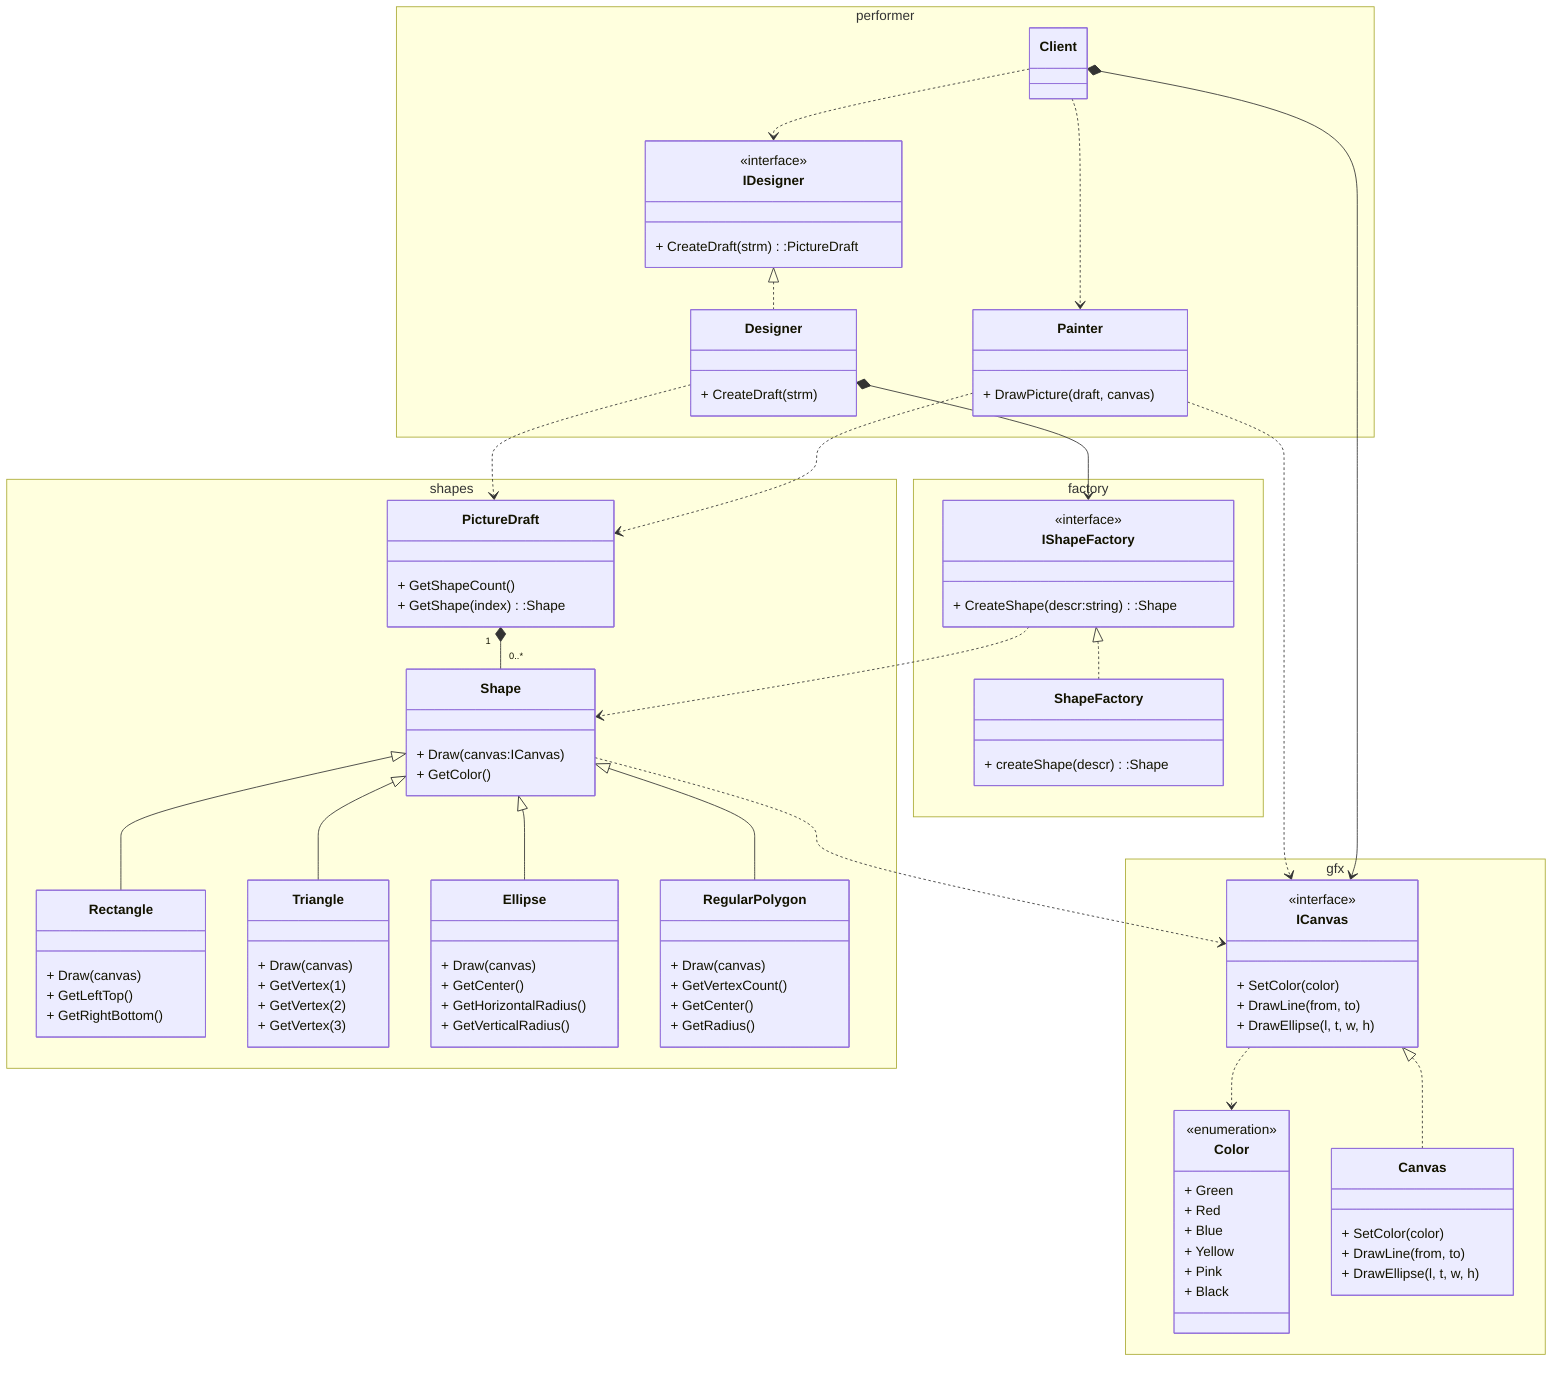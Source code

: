 classDiagram

    namespace performer {
        class IDesigner {
            <<interface>>
            + CreateDraft(strm):PictureDraft
        }

        class Designer {
            + CreateDraft(strm)
        }

        class Client

        class Painter {
            + DrawPicture(draft, canvas)
        }
    }

    namespace shapes {

        class PictureDraft {
            + GetShapeCount()
            + GetShape(index):Shape
        }

        class Shape {
            + Draw(canvas:ICanvas)
            + GetColor()
        }

        class Rectangle {
            + Draw(canvas)
            + GetLeftTop()
            + GetRightBottom()
        }

        class Triangle {
            + Draw(canvas)
            + GetVertex(1)
            + GetVertex(2)
            + GetVertex(3)
        }

        class Ellipse {
            + Draw(canvas)
            + GetCenter()
            + GetHorizontalRadius()
            + GetVerticalRadius()
        }

        class RegularPolygon {
            + Draw(canvas)
            + GetVertexCount()
            + GetCenter()
            + GetRadius()
        }
    }



    namespace gfx {
        class Color {
            <<enumeration>>
            + Green
            + Red
            + Blue
            + Yellow
            + Pink
            + Black
        }

        class Canvas {
            + SetColor(color)
            + DrawLine(from, to)
            + DrawEllipse(l, t, w, h)
        }

        class ICanvas {
            <<interface>>
            + SetColor(color)
            + DrawLine(from, to)
            + DrawEllipse(l, t, w, h)
        }
    }



    namespace factory {
        class IShapeFactory {
            <<interface>>
            + CreateShape(descr:string):Shape
        }

        class ShapeFactory {
            + createShape(descr):Shape
        }
    }


    Shape <|-- Rectangle 
    Shape <|-- Triangle
    Shape <|-- Ellipse
    Shape <|-- RegularPolygon
    PictureDraft "1" *-- "0..*" Shape
    Designer ..> PictureDraft
    Painter ..> PictureDraft

    ICanvas <|.. Canvas

    Painter ..> ICanvas
    Shape ..> ICanvas

    Client *--> ICanvas
    ICanvas ..> Color

    IShapeFactory <|.. ShapeFactory 
    IShapeFactory ..> Shape
    Designer *--> IShapeFactory

    IDesigner <|.. Designer
    Client ..> IDesigner
    Client ..> Painter
